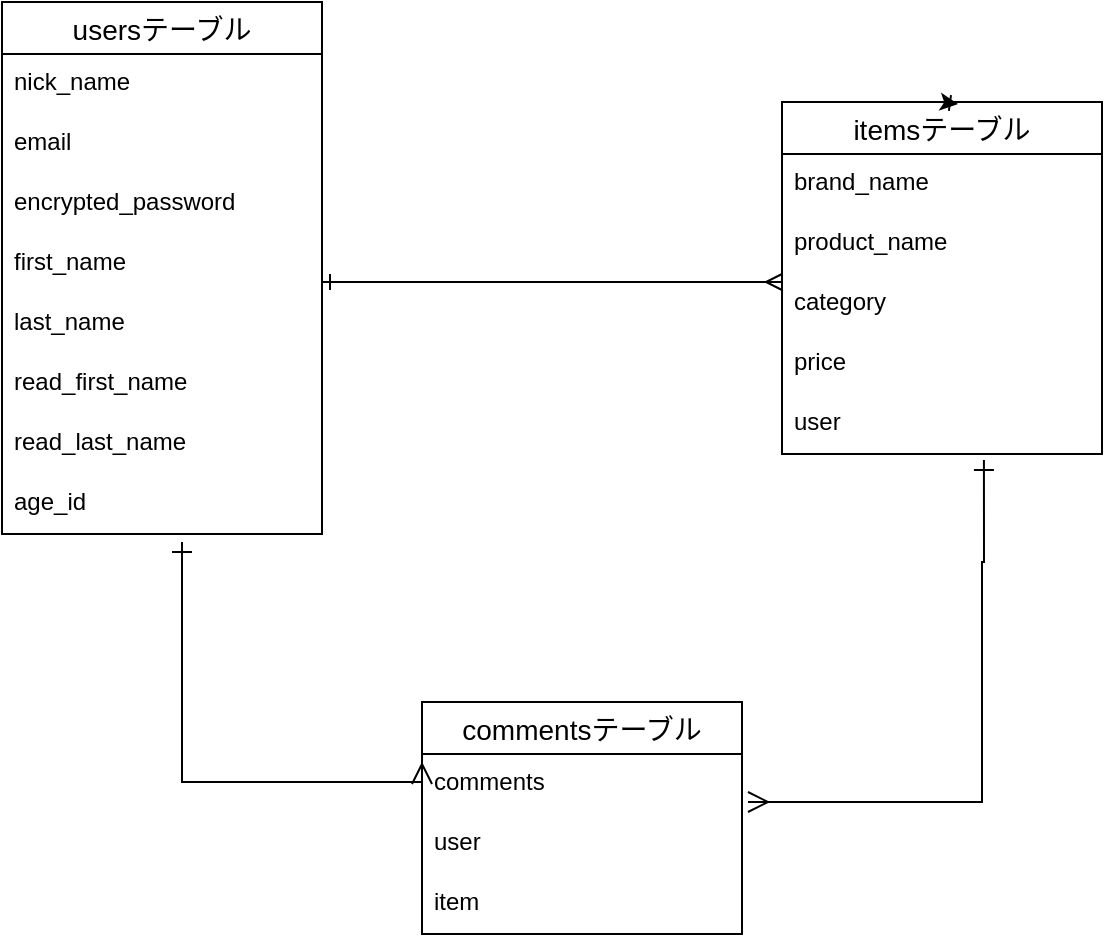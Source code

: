 <mxfile>
    <diagram id="BnpskhAVkL2SGn_98UiU" name="ページ1">
        <mxGraphModel dx="680" dy="702" grid="1" gridSize="10" guides="1" tooltips="1" connect="1" arrows="1" fold="1" page="1" pageScale="1" pageWidth="827" pageHeight="1169" math="0" shadow="0">
            <root>
                <mxCell id="0"/>
                <mxCell id="1" parent="0"/>
                <mxCell id="53" value="commentsテーブル" style="swimlane;fontStyle=0;childLayout=stackLayout;horizontal=1;startSize=26;horizontalStack=0;resizeParent=1;resizeParentMax=0;resizeLast=0;collapsible=1;marginBottom=0;align=center;fontSize=14;" parent="1" vertex="1">
                    <mxGeometry x="240" y="450" width="160" height="116" as="geometry"/>
                </mxCell>
                <mxCell id="54" value="comments" style="text;strokeColor=none;fillColor=none;spacingLeft=4;spacingRight=4;overflow=hidden;rotatable=0;points=[[0,0.5],[1,0.5]];portConstraint=eastwest;fontSize=12;" parent="53" vertex="1">
                    <mxGeometry y="26" width="160" height="30" as="geometry"/>
                </mxCell>
                <mxCell id="55" value="user" style="text;strokeColor=none;fillColor=none;spacingLeft=4;spacingRight=4;overflow=hidden;rotatable=0;points=[[0,0.5],[1,0.5]];portConstraint=eastwest;fontSize=12;" parent="53" vertex="1">
                    <mxGeometry y="56" width="160" height="30" as="geometry"/>
                </mxCell>
                <mxCell id="56" value="item" style="text;strokeColor=none;fillColor=none;spacingLeft=4;spacingRight=4;overflow=hidden;rotatable=0;points=[[0,0.5],[1,0.5]];portConstraint=eastwest;fontSize=12;" parent="53" vertex="1">
                    <mxGeometry y="86" width="160" height="30" as="geometry"/>
                </mxCell>
                <mxCell id="57" value="usersテーブル" style="swimlane;fontStyle=0;childLayout=stackLayout;horizontal=1;startSize=26;horizontalStack=0;resizeParent=1;resizeParentMax=0;resizeLast=0;collapsible=1;marginBottom=0;align=center;fontSize=14;" parent="1" vertex="1">
                    <mxGeometry x="30" y="100" width="160" height="266" as="geometry"/>
                </mxCell>
                <mxCell id="58" value="nick_name" style="text;strokeColor=none;fillColor=none;spacingLeft=4;spacingRight=4;overflow=hidden;rotatable=0;points=[[0,0.5],[1,0.5]];portConstraint=eastwest;fontSize=12;" parent="57" vertex="1">
                    <mxGeometry y="26" width="160" height="30" as="geometry"/>
                </mxCell>
                <mxCell id="59" value="email" style="text;strokeColor=none;fillColor=none;spacingLeft=4;spacingRight=4;overflow=hidden;rotatable=0;points=[[0,0.5],[1,0.5]];portConstraint=eastwest;fontSize=12;" parent="57" vertex="1">
                    <mxGeometry y="56" width="160" height="30" as="geometry"/>
                </mxCell>
                <mxCell id="60" value="encrypted_password" style="text;strokeColor=none;fillColor=none;spacingLeft=4;spacingRight=4;overflow=hidden;rotatable=0;points=[[0,0.5],[1,0.5]];portConstraint=eastwest;fontSize=12;" parent="57" vertex="1">
                    <mxGeometry y="86" width="160" height="30" as="geometry"/>
                </mxCell>
                <mxCell id="61" value="first_name" style="text;strokeColor=none;fillColor=none;spacingLeft=4;spacingRight=4;overflow=hidden;rotatable=0;points=[[0,0.5],[1,0.5]];portConstraint=eastwest;fontSize=12;" parent="57" vertex="1">
                    <mxGeometry y="116" width="160" height="30" as="geometry"/>
                </mxCell>
                <mxCell id="62" value="last_name" style="text;strokeColor=none;fillColor=none;spacingLeft=4;spacingRight=4;overflow=hidden;rotatable=0;points=[[0,0.5],[1,0.5]];portConstraint=eastwest;fontSize=12;" parent="57" vertex="1">
                    <mxGeometry y="146" width="160" height="30" as="geometry"/>
                </mxCell>
                <mxCell id="63" value="read_first_name" style="text;strokeColor=none;fillColor=none;spacingLeft=4;spacingRight=4;overflow=hidden;rotatable=0;points=[[0,0.5],[1,0.5]];portConstraint=eastwest;fontSize=12;" parent="57" vertex="1">
                    <mxGeometry y="176" width="160" height="30" as="geometry"/>
                </mxCell>
                <mxCell id="64" value="read_last_name" style="text;strokeColor=none;fillColor=none;spacingLeft=4;spacingRight=4;overflow=hidden;rotatable=0;points=[[0,0.5],[1,0.5]];portConstraint=eastwest;fontSize=12;" parent="57" vertex="1">
                    <mxGeometry y="206" width="160" height="30" as="geometry"/>
                </mxCell>
                <mxCell id="65" value="age_id" style="text;strokeColor=none;fillColor=none;spacingLeft=4;spacingRight=4;overflow=hidden;rotatable=0;points=[[0,0.5],[1,0.5]];portConstraint=eastwest;fontSize=12;" parent="57" vertex="1">
                    <mxGeometry y="236" width="160" height="30" as="geometry"/>
                </mxCell>
                <mxCell id="66" value="itemsテーブル" style="swimlane;fontStyle=0;childLayout=stackLayout;horizontal=1;startSize=26;horizontalStack=0;resizeParent=1;resizeParentMax=0;resizeLast=0;collapsible=1;marginBottom=0;align=center;fontSize=14;" parent="1" vertex="1">
                    <mxGeometry x="420" y="150" width="160" height="176" as="geometry"/>
                </mxCell>
                <mxCell id="67" value="brand_name" style="text;strokeColor=none;fillColor=none;spacingLeft=4;spacingRight=4;overflow=hidden;rotatable=0;points=[[0,0.5],[1,0.5]];portConstraint=eastwest;fontSize=12;" parent="66" vertex="1">
                    <mxGeometry y="26" width="160" height="30" as="geometry"/>
                </mxCell>
                <mxCell id="68" value="product_name" style="text;strokeColor=none;fillColor=none;spacingLeft=4;spacingRight=4;overflow=hidden;rotatable=0;points=[[0,0.5],[1,0.5]];portConstraint=eastwest;fontSize=12;" parent="66" vertex="1">
                    <mxGeometry y="56" width="160" height="30" as="geometry"/>
                </mxCell>
                <mxCell id="69" value="category" style="text;strokeColor=none;fillColor=none;spacingLeft=4;spacingRight=4;overflow=hidden;rotatable=0;points=[[0,0.5],[1,0.5]];portConstraint=eastwest;fontSize=12;" parent="66" vertex="1">
                    <mxGeometry y="86" width="160" height="30" as="geometry"/>
                </mxCell>
                <mxCell id="70" value="price" style="text;strokeColor=none;fillColor=none;spacingLeft=4;spacingRight=4;overflow=hidden;rotatable=0;points=[[0,0.5],[1,0.5]];portConstraint=eastwest;fontSize=12;" parent="66" vertex="1">
                    <mxGeometry y="116" width="160" height="30" as="geometry"/>
                </mxCell>
                <mxCell id="71" value="user" style="text;strokeColor=none;fillColor=none;spacingLeft=4;spacingRight=4;overflow=hidden;rotatable=0;points=[[0,0.5],[1,0.5]];portConstraint=eastwest;fontSize=12;" parent="66" vertex="1">
                    <mxGeometry y="146" width="160" height="30" as="geometry"/>
                </mxCell>
                <mxCell id="72" value="" style="edgeStyle=none;orthogonalLoop=1;jettySize=auto;html=1;startArrow=ERone;startFill=0;endArrow=ERmany;endFill=0;" parent="1" edge="1">
                    <mxGeometry width="100" relative="1" as="geometry">
                        <mxPoint x="190" y="240" as="sourcePoint"/>
                        <mxPoint x="420" y="240" as="targetPoint"/>
                        <Array as="points"/>
                    </mxGeometry>
                </mxCell>
                <mxCell id="73" style="edgeStyle=none;html=1;exitX=0.5;exitY=0;exitDx=0;exitDy=0;entryX=0.55;entryY=0.006;entryDx=0;entryDy=0;entryPerimeter=0;startArrow=ERone;startFill=0;" parent="1" source="66" target="66" edge="1">
                    <mxGeometry relative="1" as="geometry"/>
                </mxCell>
                <mxCell id="74" value="" style="edgeStyle=segmentEdgeStyle;endArrow=ERmany;html=1;curved=0;rounded=0;endSize=8;startSize=8;sourcePerimeterSpacing=0;targetPerimeterSpacing=0;entryX=0;entryY=0.5;entryDx=0;entryDy=0;startArrow=ERone;startFill=0;endFill=0;" parent="1" target="54" edge="1">
                    <mxGeometry width="100" relative="1" as="geometry">
                        <mxPoint x="120" y="370" as="sourcePoint"/>
                        <mxPoint x="200" y="490" as="targetPoint"/>
                        <Array as="points">
                            <mxPoint x="120" y="490"/>
                        </Array>
                    </mxGeometry>
                </mxCell>
                <mxCell id="75" value="" style="edgeStyle=segmentEdgeStyle;endArrow=ERmany;html=1;curved=0;rounded=0;endSize=8;startSize=8;sourcePerimeterSpacing=0;targetPerimeterSpacing=0;exitX=0.631;exitY=1.1;exitDx=0;exitDy=0;exitPerimeter=0;endFill=0;startArrow=ERone;startFill=0;entryX=1.019;entryY=0.833;entryDx=0;entryDy=0;entryPerimeter=0;" parent="1" source="71" target="54" edge="1">
                    <mxGeometry width="100" relative="1" as="geometry">
                        <mxPoint x="530" y="380" as="sourcePoint"/>
                        <mxPoint x="410" y="500" as="targetPoint"/>
                        <Array as="points">
                            <mxPoint x="521" y="380"/>
                            <mxPoint x="520" y="380"/>
                            <mxPoint x="520" y="500"/>
                        </Array>
                    </mxGeometry>
                </mxCell>
            </root>
        </mxGraphModel>
    </diagram>
</mxfile>